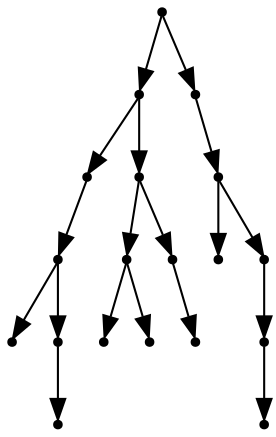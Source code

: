 digraph {
  18 [shape=point];
  11 [shape=point];
  4 [shape=point];
  3 [shape=point];
  0 [shape=point];
  2 [shape=point];
  1 [shape=point];
  10 [shape=point];
  7 [shape=point];
  5 [shape=point];
  6 [shape=point];
  9 [shape=point];
  8 [shape=point];
  17 [shape=point];
  16 [shape=point];
  12 [shape=point];
  15 [shape=point];
  14 [shape=point];
  13 [shape=point];
18 -> 11;
11 -> 4;
4 -> 3;
3 -> 0;
3 -> 2;
2 -> 1;
11 -> 10;
10 -> 7;
7 -> 5;
7 -> 6;
10 -> 9;
9 -> 8;
18 -> 17;
17 -> 16;
16 -> 12;
16 -> 15;
15 -> 14;
14 -> 13;
}
